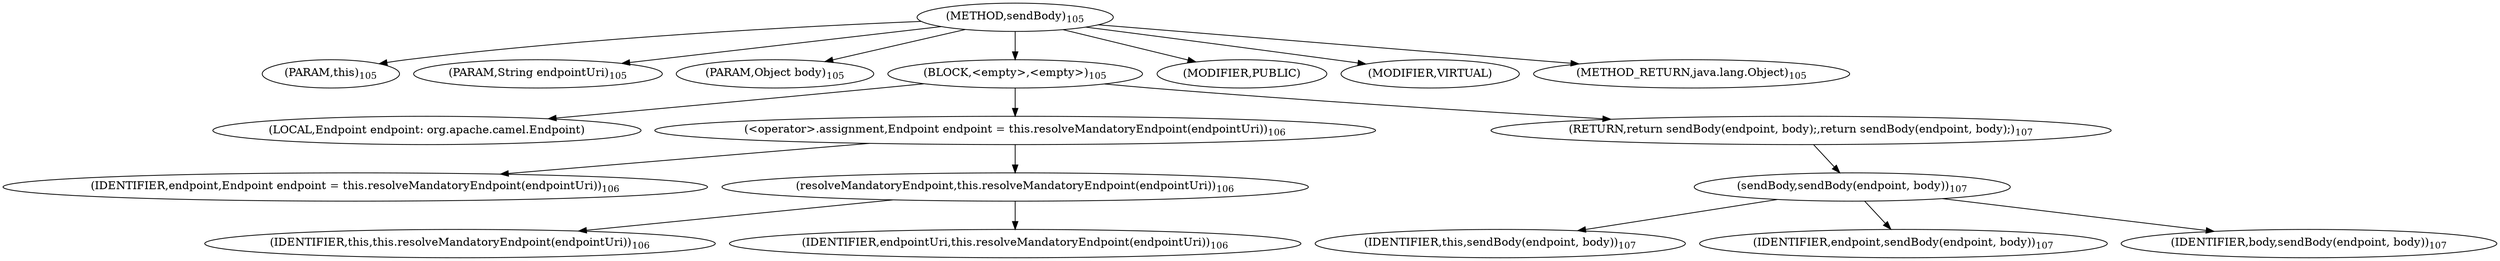 digraph "sendBody" {  
"364" [label = <(METHOD,sendBody)<SUB>105</SUB>> ]
"29" [label = <(PARAM,this)<SUB>105</SUB>> ]
"365" [label = <(PARAM,String endpointUri)<SUB>105</SUB>> ]
"366" [label = <(PARAM,Object body)<SUB>105</SUB>> ]
"367" [label = <(BLOCK,&lt;empty&gt;,&lt;empty&gt;)<SUB>105</SUB>> ]
"368" [label = <(LOCAL,Endpoint endpoint: org.apache.camel.Endpoint)> ]
"369" [label = <(&lt;operator&gt;.assignment,Endpoint endpoint = this.resolveMandatoryEndpoint(endpointUri))<SUB>106</SUB>> ]
"370" [label = <(IDENTIFIER,endpoint,Endpoint endpoint = this.resolveMandatoryEndpoint(endpointUri))<SUB>106</SUB>> ]
"371" [label = <(resolveMandatoryEndpoint,this.resolveMandatoryEndpoint(endpointUri))<SUB>106</SUB>> ]
"28" [label = <(IDENTIFIER,this,this.resolveMandatoryEndpoint(endpointUri))<SUB>106</SUB>> ]
"372" [label = <(IDENTIFIER,endpointUri,this.resolveMandatoryEndpoint(endpointUri))<SUB>106</SUB>> ]
"373" [label = <(RETURN,return sendBody(endpoint, body);,return sendBody(endpoint, body);)<SUB>107</SUB>> ]
"374" [label = <(sendBody,sendBody(endpoint, body))<SUB>107</SUB>> ]
"30" [label = <(IDENTIFIER,this,sendBody(endpoint, body))<SUB>107</SUB>> ]
"375" [label = <(IDENTIFIER,endpoint,sendBody(endpoint, body))<SUB>107</SUB>> ]
"376" [label = <(IDENTIFIER,body,sendBody(endpoint, body))<SUB>107</SUB>> ]
"377" [label = <(MODIFIER,PUBLIC)> ]
"378" [label = <(MODIFIER,VIRTUAL)> ]
"379" [label = <(METHOD_RETURN,java.lang.Object)<SUB>105</SUB>> ]
  "364" -> "29" 
  "364" -> "365" 
  "364" -> "366" 
  "364" -> "367" 
  "364" -> "377" 
  "364" -> "378" 
  "364" -> "379" 
  "367" -> "368" 
  "367" -> "369" 
  "367" -> "373" 
  "369" -> "370" 
  "369" -> "371" 
  "371" -> "28" 
  "371" -> "372" 
  "373" -> "374" 
  "374" -> "30" 
  "374" -> "375" 
  "374" -> "376" 
}
